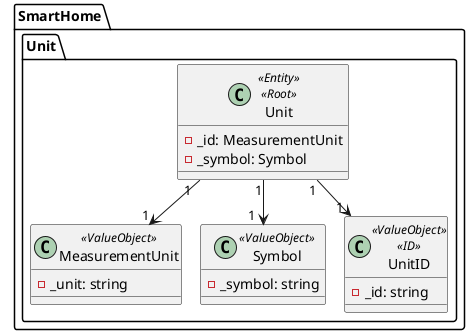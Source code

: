 @startuml
!pragma layout smetana

package SmartHome.Unit {
    class Unit <<Entity>><<Root>> {
        - _id: MeasurementUnit
        - _symbol: Symbol
    }
    class MeasurementUnit <<ValueObject>> {
        - _unit: string
        }
    class Symbol<<ValueObject>> {
        - _symbol: string
        }
     class UnitID <<ValueObject>><<ID>> {
        - _id: string
        }

Unit "1  " --> "1" MeasurementUnit
Unit "1" --> "1  " Symbol
Unit "1" --> "1  " UnitID
}
@enduml